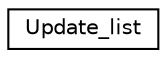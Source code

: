 digraph "Graphical Class Hierarchy"
{
 // LATEX_PDF_SIZE
  edge [fontname="Helvetica",fontsize="10",labelfontname="Helvetica",labelfontsize="10"];
  node [fontname="Helvetica",fontsize="10",shape=record];
  rankdir="LR";
  Node0 [label="Update_list",height=0.2,width=0.4,color="black", fillcolor="white", style="filled",URL="$da/df1/classUpdate__list.html",tooltip=" "];
}
